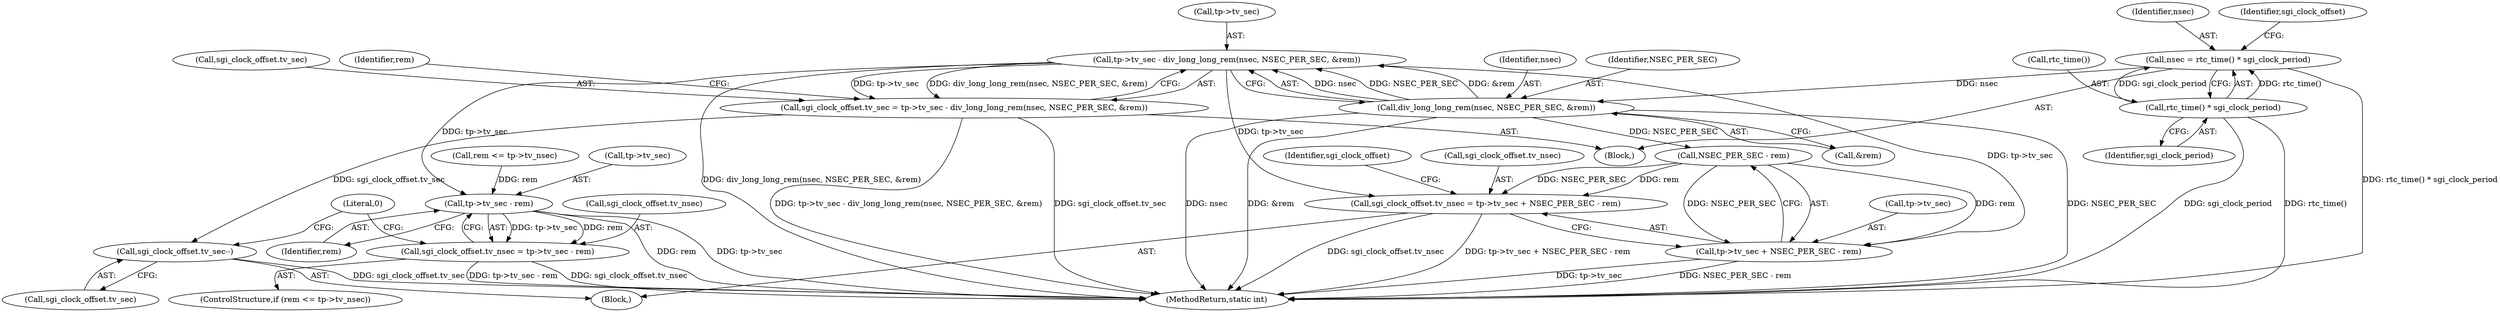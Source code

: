 digraph "0_linux_f8bd2258e2d520dff28c855658bd24bdafb5102d_1@pointer" {
"1000115" [label="(Call,tp->tv_sec - div_long_long_rem(nsec, NSEC_PER_SEC, &rem))"];
"1000119" [label="(Call,div_long_long_rem(nsec, NSEC_PER_SEC, &rem))"];
"1000106" [label="(Call,nsec = rtc_time() * sgi_clock_period)"];
"1000108" [label="(Call,rtc_time() * sgi_clock_period)"];
"1000111" [label="(Call,sgi_clock_offset.tv_sec = tp->tv_sec - div_long_long_rem(nsec, NSEC_PER_SEC, &rem))"];
"1000152" [label="(Call,sgi_clock_offset.tv_sec--)"];
"1000134" [label="(Call,tp->tv_sec - rem)"];
"1000130" [label="(Call,sgi_clock_offset.tv_nsec = tp->tv_sec - rem)"];
"1000141" [label="(Call,sgi_clock_offset.tv_nsec = tp->tv_sec + NSEC_PER_SEC - rem)"];
"1000145" [label="(Call,tp->tv_sec + NSEC_PER_SEC - rem)"];
"1000142" [label="(Call,sgi_clock_offset.tv_nsec)"];
"1000149" [label="(Call,NSEC_PER_SEC - rem)"];
"1000130" [label="(Call,sgi_clock_offset.tv_nsec = tp->tv_sec - rem)"];
"1000111" [label="(Call,sgi_clock_offset.tv_sec = tp->tv_sec - div_long_long_rem(nsec, NSEC_PER_SEC, &rem))"];
"1000158" [label="(MethodReturn,static int)"];
"1000119" [label="(Call,div_long_long_rem(nsec, NSEC_PER_SEC, &rem))"];
"1000113" [label="(Identifier,sgi_clock_offset)"];
"1000106" [label="(Call,nsec = rtc_time() * sgi_clock_period)"];
"1000120" [label="(Identifier,nsec)"];
"1000125" [label="(Call,rem <= tp->tv_nsec)"];
"1000103" [label="(Block,)"];
"1000157" [label="(Literal,0)"];
"1000134" [label="(Call,tp->tv_sec - rem)"];
"1000122" [label="(Call,&rem)"];
"1000115" [label="(Call,tp->tv_sec - div_long_long_rem(nsec, NSEC_PER_SEC, &rem))"];
"1000140" [label="(Block,)"];
"1000126" [label="(Identifier,rem)"];
"1000141" [label="(Call,sgi_clock_offset.tv_nsec = tp->tv_sec + NSEC_PER_SEC - rem)"];
"1000110" [label="(Identifier,sgi_clock_period)"];
"1000135" [label="(Call,tp->tv_sec)"];
"1000124" [label="(ControlStructure,if (rem <= tp->tv_nsec))"];
"1000116" [label="(Call,tp->tv_sec)"];
"1000107" [label="(Identifier,nsec)"];
"1000109" [label="(Call,rtc_time())"];
"1000152" [label="(Call,sgi_clock_offset.tv_sec--)"];
"1000138" [label="(Identifier,rem)"];
"1000154" [label="(Identifier,sgi_clock_offset)"];
"1000112" [label="(Call,sgi_clock_offset.tv_sec)"];
"1000131" [label="(Call,sgi_clock_offset.tv_nsec)"];
"1000121" [label="(Identifier,NSEC_PER_SEC)"];
"1000146" [label="(Call,tp->tv_sec)"];
"1000108" [label="(Call,rtc_time() * sgi_clock_period)"];
"1000153" [label="(Call,sgi_clock_offset.tv_sec)"];
"1000145" [label="(Call,tp->tv_sec + NSEC_PER_SEC - rem)"];
"1000115" -> "1000111"  [label="AST: "];
"1000115" -> "1000119"  [label="CFG: "];
"1000116" -> "1000115"  [label="AST: "];
"1000119" -> "1000115"  [label="AST: "];
"1000111" -> "1000115"  [label="CFG: "];
"1000115" -> "1000158"  [label="DDG: div_long_long_rem(nsec, NSEC_PER_SEC, &rem)"];
"1000115" -> "1000111"  [label="DDG: tp->tv_sec"];
"1000115" -> "1000111"  [label="DDG: div_long_long_rem(nsec, NSEC_PER_SEC, &rem)"];
"1000119" -> "1000115"  [label="DDG: nsec"];
"1000119" -> "1000115"  [label="DDG: NSEC_PER_SEC"];
"1000119" -> "1000115"  [label="DDG: &rem"];
"1000115" -> "1000134"  [label="DDG: tp->tv_sec"];
"1000115" -> "1000141"  [label="DDG: tp->tv_sec"];
"1000115" -> "1000145"  [label="DDG: tp->tv_sec"];
"1000119" -> "1000122"  [label="CFG: "];
"1000120" -> "1000119"  [label="AST: "];
"1000121" -> "1000119"  [label="AST: "];
"1000122" -> "1000119"  [label="AST: "];
"1000119" -> "1000158"  [label="DDG: NSEC_PER_SEC"];
"1000119" -> "1000158"  [label="DDG: nsec"];
"1000119" -> "1000158"  [label="DDG: &rem"];
"1000106" -> "1000119"  [label="DDG: nsec"];
"1000119" -> "1000149"  [label="DDG: NSEC_PER_SEC"];
"1000106" -> "1000103"  [label="AST: "];
"1000106" -> "1000108"  [label="CFG: "];
"1000107" -> "1000106"  [label="AST: "];
"1000108" -> "1000106"  [label="AST: "];
"1000113" -> "1000106"  [label="CFG: "];
"1000106" -> "1000158"  [label="DDG: rtc_time() * sgi_clock_period"];
"1000108" -> "1000106"  [label="DDG: rtc_time()"];
"1000108" -> "1000106"  [label="DDG: sgi_clock_period"];
"1000108" -> "1000110"  [label="CFG: "];
"1000109" -> "1000108"  [label="AST: "];
"1000110" -> "1000108"  [label="AST: "];
"1000108" -> "1000158"  [label="DDG: sgi_clock_period"];
"1000108" -> "1000158"  [label="DDG: rtc_time()"];
"1000111" -> "1000103"  [label="AST: "];
"1000112" -> "1000111"  [label="AST: "];
"1000126" -> "1000111"  [label="CFG: "];
"1000111" -> "1000158"  [label="DDG: tp->tv_sec - div_long_long_rem(nsec, NSEC_PER_SEC, &rem)"];
"1000111" -> "1000158"  [label="DDG: sgi_clock_offset.tv_sec"];
"1000111" -> "1000152"  [label="DDG: sgi_clock_offset.tv_sec"];
"1000152" -> "1000140"  [label="AST: "];
"1000152" -> "1000153"  [label="CFG: "];
"1000153" -> "1000152"  [label="AST: "];
"1000157" -> "1000152"  [label="CFG: "];
"1000152" -> "1000158"  [label="DDG: sgi_clock_offset.tv_sec"];
"1000134" -> "1000130"  [label="AST: "];
"1000134" -> "1000138"  [label="CFG: "];
"1000135" -> "1000134"  [label="AST: "];
"1000138" -> "1000134"  [label="AST: "];
"1000130" -> "1000134"  [label="CFG: "];
"1000134" -> "1000158"  [label="DDG: rem"];
"1000134" -> "1000158"  [label="DDG: tp->tv_sec"];
"1000134" -> "1000130"  [label="DDG: tp->tv_sec"];
"1000134" -> "1000130"  [label="DDG: rem"];
"1000125" -> "1000134"  [label="DDG: rem"];
"1000130" -> "1000124"  [label="AST: "];
"1000131" -> "1000130"  [label="AST: "];
"1000157" -> "1000130"  [label="CFG: "];
"1000130" -> "1000158"  [label="DDG: tp->tv_sec - rem"];
"1000130" -> "1000158"  [label="DDG: sgi_clock_offset.tv_nsec"];
"1000141" -> "1000140"  [label="AST: "];
"1000141" -> "1000145"  [label="CFG: "];
"1000142" -> "1000141"  [label="AST: "];
"1000145" -> "1000141"  [label="AST: "];
"1000154" -> "1000141"  [label="CFG: "];
"1000141" -> "1000158"  [label="DDG: sgi_clock_offset.tv_nsec"];
"1000141" -> "1000158"  [label="DDG: tp->tv_sec + NSEC_PER_SEC - rem"];
"1000149" -> "1000141"  [label="DDG: NSEC_PER_SEC"];
"1000149" -> "1000141"  [label="DDG: rem"];
"1000145" -> "1000149"  [label="CFG: "];
"1000146" -> "1000145"  [label="AST: "];
"1000149" -> "1000145"  [label="AST: "];
"1000145" -> "1000158"  [label="DDG: NSEC_PER_SEC - rem"];
"1000145" -> "1000158"  [label="DDG: tp->tv_sec"];
"1000149" -> "1000145"  [label="DDG: NSEC_PER_SEC"];
"1000149" -> "1000145"  [label="DDG: rem"];
}
